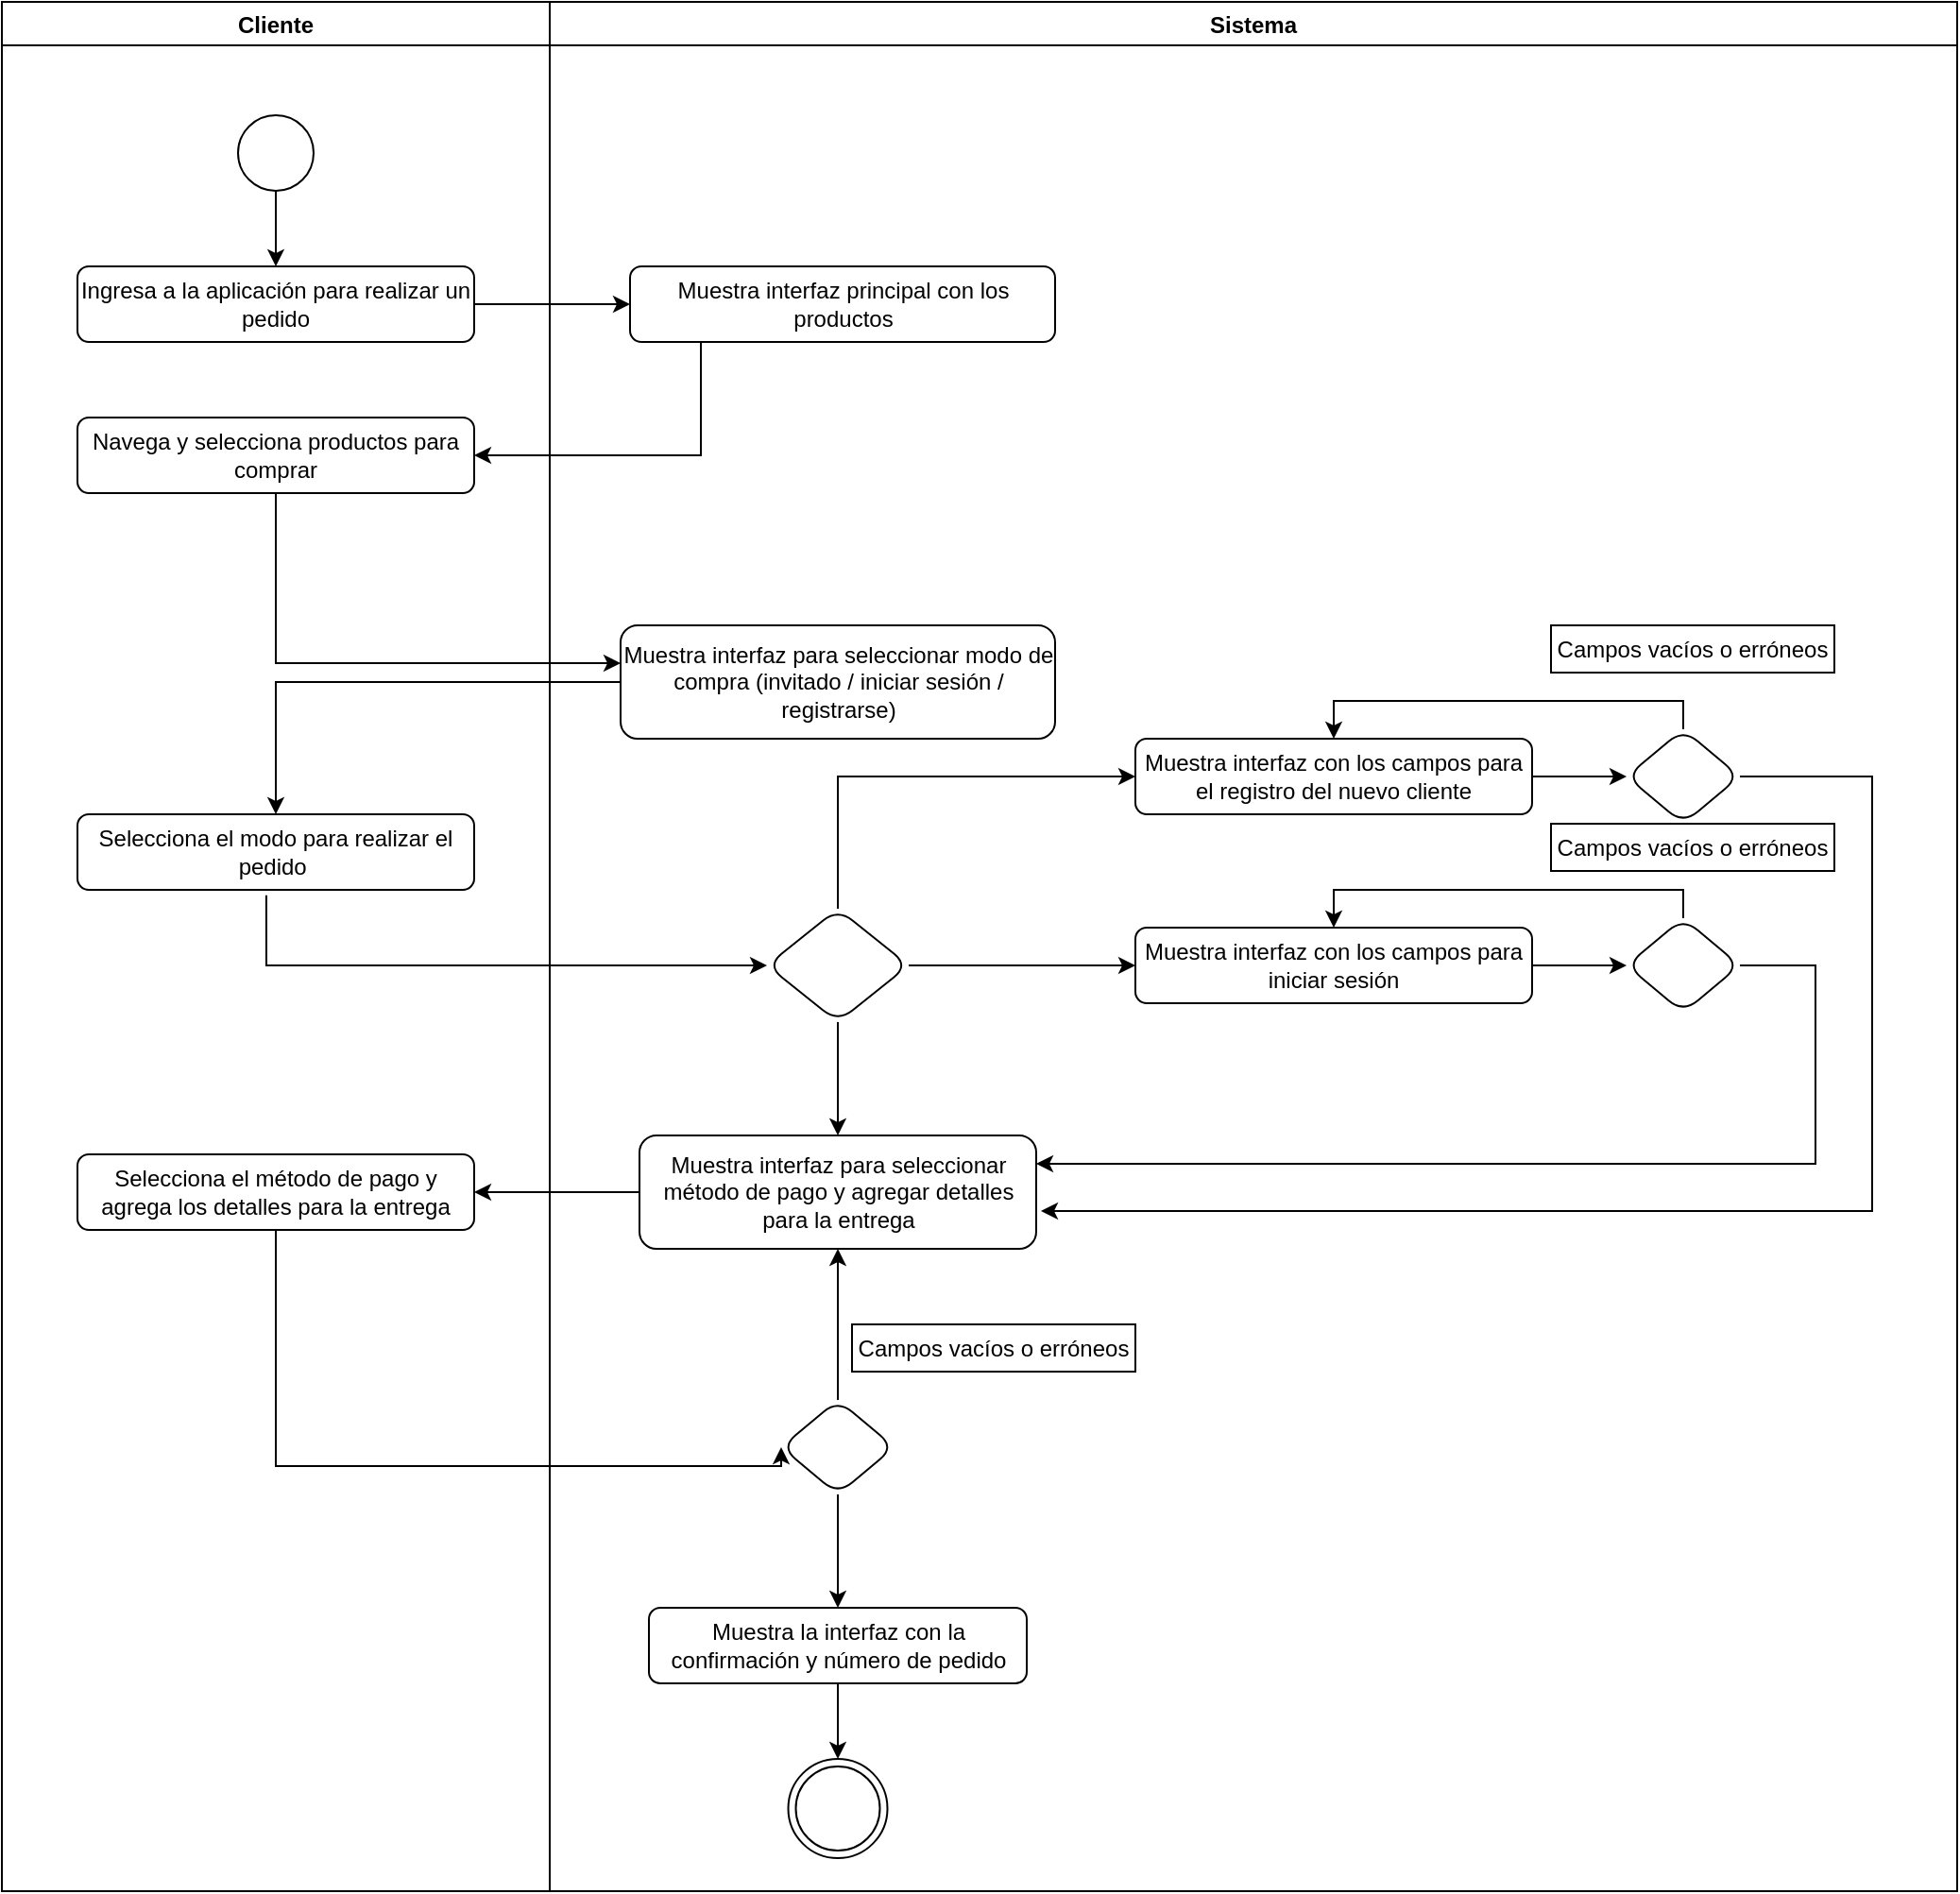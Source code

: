 <mxfile version="24.7.16">
  <diagram id="prtHgNgQTEPvFCAcTncT" name="Page-1">
    <mxGraphModel dx="1600" dy="836" grid="1" gridSize="10" guides="1" tooltips="1" connect="1" arrows="1" fold="1" page="1" pageScale="1" pageWidth="827" pageHeight="1169" math="0" shadow="0">
      <root>
        <mxCell id="0" />
        <mxCell id="1" parent="0" />
        <mxCell id="y-7D3zr1YnzqX2Tg_a4T-1" value="Cliente" style="swimlane;" vertex="1" parent="1">
          <mxGeometry x="220" y="70" width="290" height="1000" as="geometry" />
        </mxCell>
        <mxCell id="y-7D3zr1YnzqX2Tg_a4T-12" value="" style="edgeStyle=orthogonalEdgeStyle;rounded=0;orthogonalLoop=1;jettySize=auto;html=1;" edge="1" parent="y-7D3zr1YnzqX2Tg_a4T-1" source="y-7D3zr1YnzqX2Tg_a4T-3" target="y-7D3zr1YnzqX2Tg_a4T-4">
          <mxGeometry relative="1" as="geometry" />
        </mxCell>
        <mxCell id="y-7D3zr1YnzqX2Tg_a4T-3" value="" style="ellipse;whiteSpace=wrap;html=1;aspect=fixed;" vertex="1" parent="y-7D3zr1YnzqX2Tg_a4T-1">
          <mxGeometry x="125" y="60" width="40" height="40" as="geometry" />
        </mxCell>
        <mxCell id="y-7D3zr1YnzqX2Tg_a4T-4" value="Ingresa a la aplicación para realizar un pedido" style="rounded=1;whiteSpace=wrap;html=1;" vertex="1" parent="y-7D3zr1YnzqX2Tg_a4T-1">
          <mxGeometry x="40" y="140" width="210" height="40" as="geometry" />
        </mxCell>
        <mxCell id="y-7D3zr1YnzqX2Tg_a4T-9" value="Navega y selecciona productos para comprar" style="whiteSpace=wrap;html=1;rounded=1;" vertex="1" parent="y-7D3zr1YnzqX2Tg_a4T-1">
          <mxGeometry x="40" y="220" width="210" height="40" as="geometry" />
        </mxCell>
        <mxCell id="y-7D3zr1YnzqX2Tg_a4T-17" value="Selecciona el modo para realizar el pedido&amp;nbsp;" style="whiteSpace=wrap;html=1;rounded=1;" vertex="1" parent="y-7D3zr1YnzqX2Tg_a4T-1">
          <mxGeometry x="40" y="430" width="210" height="40" as="geometry" />
        </mxCell>
        <mxCell id="y-7D3zr1YnzqX2Tg_a4T-10" value="" style="edgeStyle=orthogonalEdgeStyle;rounded=0;orthogonalLoop=1;jettySize=auto;html=1;" edge="1" parent="y-7D3zr1YnzqX2Tg_a4T-1" target="y-7D3zr1YnzqX2Tg_a4T-9">
          <mxGeometry relative="1" as="geometry">
            <mxPoint x="370" y="180" as="sourcePoint" />
            <mxPoint x="280" y="240" as="targetPoint" />
            <Array as="points">
              <mxPoint x="370" y="240" />
            </Array>
          </mxGeometry>
        </mxCell>
        <mxCell id="y-7D3zr1YnzqX2Tg_a4T-45" value="Selecciona el método de pago y agrega los detalles para la entrega" style="whiteSpace=wrap;html=1;rounded=1;" vertex="1" parent="y-7D3zr1YnzqX2Tg_a4T-1">
          <mxGeometry x="40" y="610" width="210" height="40" as="geometry" />
        </mxCell>
        <mxCell id="y-7D3zr1YnzqX2Tg_a4T-2" value="Sistema" style="swimlane;" vertex="1" parent="1">
          <mxGeometry x="510" y="70" width="745" height="1000" as="geometry" />
        </mxCell>
        <mxCell id="y-7D3zr1YnzqX2Tg_a4T-7" value="Muestra interfaz principal con los productos" style="whiteSpace=wrap;html=1;rounded=1;" vertex="1" parent="y-7D3zr1YnzqX2Tg_a4T-2">
          <mxGeometry x="42.5" y="140" width="225" height="40" as="geometry" />
        </mxCell>
        <mxCell id="y-7D3zr1YnzqX2Tg_a4T-15" value="Muestra interfaz para seleccionar modo de compra (invitado / iniciar sesión / registrarse)" style="whiteSpace=wrap;html=1;rounded=1;" vertex="1" parent="y-7D3zr1YnzqX2Tg_a4T-2">
          <mxGeometry x="37.5" y="330" width="230" height="60" as="geometry" />
        </mxCell>
        <mxCell id="y-7D3zr1YnzqX2Tg_a4T-29" value="" style="edgeStyle=orthogonalEdgeStyle;rounded=0;orthogonalLoop=1;jettySize=auto;html=1;" edge="1" parent="y-7D3zr1YnzqX2Tg_a4T-2" source="y-7D3zr1YnzqX2Tg_a4T-26" target="y-7D3zr1YnzqX2Tg_a4T-28">
          <mxGeometry relative="1" as="geometry" />
        </mxCell>
        <mxCell id="y-7D3zr1YnzqX2Tg_a4T-33" value="" style="edgeStyle=orthogonalEdgeStyle;rounded=0;orthogonalLoop=1;jettySize=auto;html=1;entryX=0;entryY=0.5;entryDx=0;entryDy=0;exitX=0.5;exitY=0;exitDx=0;exitDy=0;" edge="1" parent="y-7D3zr1YnzqX2Tg_a4T-2" source="y-7D3zr1YnzqX2Tg_a4T-26" target="y-7D3zr1YnzqX2Tg_a4T-32">
          <mxGeometry relative="1" as="geometry" />
        </mxCell>
        <mxCell id="y-7D3zr1YnzqX2Tg_a4T-35" value="" style="edgeStyle=orthogonalEdgeStyle;rounded=0;orthogonalLoop=1;jettySize=auto;html=1;" edge="1" parent="y-7D3zr1YnzqX2Tg_a4T-2" source="y-7D3zr1YnzqX2Tg_a4T-26" target="y-7D3zr1YnzqX2Tg_a4T-34">
          <mxGeometry relative="1" as="geometry" />
        </mxCell>
        <mxCell id="y-7D3zr1YnzqX2Tg_a4T-26" value="" style="rhombus;whiteSpace=wrap;html=1;rounded=1;" vertex="1" parent="y-7D3zr1YnzqX2Tg_a4T-2">
          <mxGeometry x="115" y="480" width="75" height="60" as="geometry" />
        </mxCell>
        <mxCell id="y-7D3zr1YnzqX2Tg_a4T-28" value="Muestra interfaz para seleccionar método de pago y agregar detalles para la entrega" style="whiteSpace=wrap;html=1;rounded=1;" vertex="1" parent="y-7D3zr1YnzqX2Tg_a4T-2">
          <mxGeometry x="47.5" y="600" width="210" height="60" as="geometry" />
        </mxCell>
        <mxCell id="y-7D3zr1YnzqX2Tg_a4T-37" value="" style="edgeStyle=orthogonalEdgeStyle;rounded=0;orthogonalLoop=1;jettySize=auto;html=1;" edge="1" parent="y-7D3zr1YnzqX2Tg_a4T-2" source="y-7D3zr1YnzqX2Tg_a4T-32" target="y-7D3zr1YnzqX2Tg_a4T-36">
          <mxGeometry relative="1" as="geometry" />
        </mxCell>
        <mxCell id="y-7D3zr1YnzqX2Tg_a4T-32" value="Muestra interfaz con los campos para el registro del nuevo cliente" style="whiteSpace=wrap;html=1;rounded=1;" vertex="1" parent="y-7D3zr1YnzqX2Tg_a4T-2">
          <mxGeometry x="310" y="390" width="210" height="40" as="geometry" />
        </mxCell>
        <mxCell id="y-7D3zr1YnzqX2Tg_a4T-41" style="edgeStyle=orthogonalEdgeStyle;rounded=0;orthogonalLoop=1;jettySize=auto;html=1;entryX=0;entryY=0.5;entryDx=0;entryDy=0;" edge="1" parent="y-7D3zr1YnzqX2Tg_a4T-2" source="y-7D3zr1YnzqX2Tg_a4T-34" target="y-7D3zr1YnzqX2Tg_a4T-39">
          <mxGeometry relative="1" as="geometry" />
        </mxCell>
        <mxCell id="y-7D3zr1YnzqX2Tg_a4T-34" value="Muestra interfaz con los campos para iniciar sesión" style="whiteSpace=wrap;html=1;rounded=1;" vertex="1" parent="y-7D3zr1YnzqX2Tg_a4T-2">
          <mxGeometry x="310" y="490" width="210" height="40" as="geometry" />
        </mxCell>
        <mxCell id="y-7D3zr1YnzqX2Tg_a4T-38" style="edgeStyle=orthogonalEdgeStyle;rounded=0;orthogonalLoop=1;jettySize=auto;html=1;entryX=0.5;entryY=0;entryDx=0;entryDy=0;" edge="1" parent="y-7D3zr1YnzqX2Tg_a4T-2" source="y-7D3zr1YnzqX2Tg_a4T-36" target="y-7D3zr1YnzqX2Tg_a4T-32">
          <mxGeometry relative="1" as="geometry">
            <Array as="points">
              <mxPoint x="600" y="370" />
              <mxPoint x="415" y="370" />
            </Array>
          </mxGeometry>
        </mxCell>
        <mxCell id="y-7D3zr1YnzqX2Tg_a4T-43" style="edgeStyle=orthogonalEdgeStyle;rounded=0;orthogonalLoop=1;jettySize=auto;html=1;" edge="1" parent="y-7D3zr1YnzqX2Tg_a4T-2" source="y-7D3zr1YnzqX2Tg_a4T-36">
          <mxGeometry relative="1" as="geometry">
            <mxPoint x="260" y="640" as="targetPoint" />
            <Array as="points">
              <mxPoint x="700" y="410" />
              <mxPoint x="700" y="640" />
            </Array>
          </mxGeometry>
        </mxCell>
        <mxCell id="y-7D3zr1YnzqX2Tg_a4T-36" value="" style="rhombus;whiteSpace=wrap;html=1;rounded=1;" vertex="1" parent="y-7D3zr1YnzqX2Tg_a4T-2">
          <mxGeometry x="570" y="385" width="60" height="50" as="geometry" />
        </mxCell>
        <mxCell id="y-7D3zr1YnzqX2Tg_a4T-42" style="edgeStyle=orthogonalEdgeStyle;rounded=0;orthogonalLoop=1;jettySize=auto;html=1;entryX=0.5;entryY=0;entryDx=0;entryDy=0;" edge="1" parent="y-7D3zr1YnzqX2Tg_a4T-2" source="y-7D3zr1YnzqX2Tg_a4T-39" target="y-7D3zr1YnzqX2Tg_a4T-34">
          <mxGeometry relative="1" as="geometry">
            <Array as="points">
              <mxPoint x="600" y="470" />
              <mxPoint x="415" y="470" />
            </Array>
          </mxGeometry>
        </mxCell>
        <mxCell id="y-7D3zr1YnzqX2Tg_a4T-44" style="edgeStyle=orthogonalEdgeStyle;rounded=0;orthogonalLoop=1;jettySize=auto;html=1;entryX=1;entryY=0.25;entryDx=0;entryDy=0;exitX=1;exitY=0.5;exitDx=0;exitDy=0;" edge="1" parent="y-7D3zr1YnzqX2Tg_a4T-2" source="y-7D3zr1YnzqX2Tg_a4T-39" target="y-7D3zr1YnzqX2Tg_a4T-28">
          <mxGeometry relative="1" as="geometry">
            <mxPoint x="270" y="630" as="targetPoint" />
            <mxPoint x="639.929" y="510.059" as="sourcePoint" />
            <Array as="points">
              <mxPoint x="670" y="510" />
              <mxPoint x="670" y="615" />
            </Array>
          </mxGeometry>
        </mxCell>
        <mxCell id="y-7D3zr1YnzqX2Tg_a4T-39" value="" style="rhombus;whiteSpace=wrap;html=1;rounded=1;" vertex="1" parent="y-7D3zr1YnzqX2Tg_a4T-2">
          <mxGeometry x="570" y="485" width="60" height="50" as="geometry" />
        </mxCell>
        <mxCell id="y-7D3zr1YnzqX2Tg_a4T-51" value="" style="edgeStyle=orthogonalEdgeStyle;rounded=0;orthogonalLoop=1;jettySize=auto;html=1;" edge="1" parent="y-7D3zr1YnzqX2Tg_a4T-2" source="y-7D3zr1YnzqX2Tg_a4T-47" target="y-7D3zr1YnzqX2Tg_a4T-50">
          <mxGeometry relative="1" as="geometry" />
        </mxCell>
        <mxCell id="y-7D3zr1YnzqX2Tg_a4T-47" value="" style="rhombus;whiteSpace=wrap;html=1;rounded=1;" vertex="1" parent="y-7D3zr1YnzqX2Tg_a4T-2">
          <mxGeometry x="122.5" y="740" width="60" height="50" as="geometry" />
        </mxCell>
        <mxCell id="y-7D3zr1YnzqX2Tg_a4T-49" style="edgeStyle=orthogonalEdgeStyle;rounded=0;orthogonalLoop=1;jettySize=auto;html=1;entryX=0.5;entryY=1;entryDx=0;entryDy=0;" edge="1" parent="y-7D3zr1YnzqX2Tg_a4T-2" source="y-7D3zr1YnzqX2Tg_a4T-47" target="y-7D3zr1YnzqX2Tg_a4T-28">
          <mxGeometry relative="1" as="geometry">
            <mxPoint x="161" y="670" as="targetPoint" />
          </mxGeometry>
        </mxCell>
        <mxCell id="y-7D3zr1YnzqX2Tg_a4T-61" style="edgeStyle=orthogonalEdgeStyle;rounded=0;orthogonalLoop=1;jettySize=auto;html=1;entryX=0.5;entryY=0;entryDx=0;entryDy=0;" edge="1" parent="y-7D3zr1YnzqX2Tg_a4T-2" source="y-7D3zr1YnzqX2Tg_a4T-50" target="y-7D3zr1YnzqX2Tg_a4T-52">
          <mxGeometry relative="1" as="geometry" />
        </mxCell>
        <mxCell id="y-7D3zr1YnzqX2Tg_a4T-50" value="Muestra la interfaz con la confirmación y número de pedido" style="whiteSpace=wrap;html=1;rounded=1;" vertex="1" parent="y-7D3zr1YnzqX2Tg_a4T-2">
          <mxGeometry x="52.5" y="850" width="200" height="40" as="geometry" />
        </mxCell>
        <mxCell id="y-7D3zr1YnzqX2Tg_a4T-52" value="" style="ellipse;shape=doubleEllipse;whiteSpace=wrap;html=1;aspect=fixed;" vertex="1" parent="y-7D3zr1YnzqX2Tg_a4T-2">
          <mxGeometry x="126.25" y="930" width="52.5" height="52.5" as="geometry" />
        </mxCell>
        <mxCell id="y-7D3zr1YnzqX2Tg_a4T-58" value="Campos vacíos o erróneos" style="rounded=0;whiteSpace=wrap;html=1;" vertex="1" parent="y-7D3zr1YnzqX2Tg_a4T-2">
          <mxGeometry x="530" y="435" width="150" height="25" as="geometry" />
        </mxCell>
        <mxCell id="y-7D3zr1YnzqX2Tg_a4T-59" value="Campos vacíos o erróneos" style="rounded=0;whiteSpace=wrap;html=1;" vertex="1" parent="y-7D3zr1YnzqX2Tg_a4T-2">
          <mxGeometry x="530" y="330" width="150" height="25" as="geometry" />
        </mxCell>
        <mxCell id="y-7D3zr1YnzqX2Tg_a4T-60" value="Campos vacíos o erróneos" style="rounded=0;whiteSpace=wrap;html=1;" vertex="1" parent="y-7D3zr1YnzqX2Tg_a4T-2">
          <mxGeometry x="160" y="700" width="150" height="25" as="geometry" />
        </mxCell>
        <mxCell id="y-7D3zr1YnzqX2Tg_a4T-8" value="" style="edgeStyle=orthogonalEdgeStyle;rounded=0;orthogonalLoop=1;jettySize=auto;html=1;" edge="1" parent="1" source="y-7D3zr1YnzqX2Tg_a4T-4" target="y-7D3zr1YnzqX2Tg_a4T-7">
          <mxGeometry relative="1" as="geometry" />
        </mxCell>
        <mxCell id="y-7D3zr1YnzqX2Tg_a4T-16" value="" style="edgeStyle=orthogonalEdgeStyle;rounded=0;orthogonalLoop=1;jettySize=auto;html=1;" edge="1" parent="1" source="y-7D3zr1YnzqX2Tg_a4T-9" target="y-7D3zr1YnzqX2Tg_a4T-15">
          <mxGeometry relative="1" as="geometry">
            <Array as="points">
              <mxPoint x="365" y="420" />
              <mxPoint x="665" y="420" />
            </Array>
          </mxGeometry>
        </mxCell>
        <mxCell id="y-7D3zr1YnzqX2Tg_a4T-18" value="" style="edgeStyle=orthogonalEdgeStyle;rounded=0;orthogonalLoop=1;jettySize=auto;html=1;" edge="1" parent="1" source="y-7D3zr1YnzqX2Tg_a4T-15" target="y-7D3zr1YnzqX2Tg_a4T-17">
          <mxGeometry relative="1" as="geometry" />
        </mxCell>
        <mxCell id="y-7D3zr1YnzqX2Tg_a4T-27" value="" style="edgeStyle=orthogonalEdgeStyle;rounded=0;orthogonalLoop=1;jettySize=auto;html=1;entryX=0;entryY=0.5;entryDx=0;entryDy=0;exitX=0.476;exitY=1.073;exitDx=0;exitDy=0;exitPerimeter=0;" edge="1" parent="1" source="y-7D3zr1YnzqX2Tg_a4T-17" target="y-7D3zr1YnzqX2Tg_a4T-26">
          <mxGeometry relative="1" as="geometry">
            <Array as="points">
              <mxPoint x="360" y="580" />
            </Array>
          </mxGeometry>
        </mxCell>
        <mxCell id="y-7D3zr1YnzqX2Tg_a4T-46" value="" style="edgeStyle=orthogonalEdgeStyle;rounded=0;orthogonalLoop=1;jettySize=auto;html=1;" edge="1" parent="1" source="y-7D3zr1YnzqX2Tg_a4T-28" target="y-7D3zr1YnzqX2Tg_a4T-45">
          <mxGeometry relative="1" as="geometry" />
        </mxCell>
        <mxCell id="y-7D3zr1YnzqX2Tg_a4T-48" value="" style="edgeStyle=orthogonalEdgeStyle;rounded=0;orthogonalLoop=1;jettySize=auto;html=1;entryX=0;entryY=0.5;entryDx=0;entryDy=0;" edge="1" parent="1" source="y-7D3zr1YnzqX2Tg_a4T-45" target="y-7D3zr1YnzqX2Tg_a4T-47">
          <mxGeometry relative="1" as="geometry">
            <Array as="points">
              <mxPoint x="365" y="845" />
            </Array>
          </mxGeometry>
        </mxCell>
      </root>
    </mxGraphModel>
  </diagram>
</mxfile>
